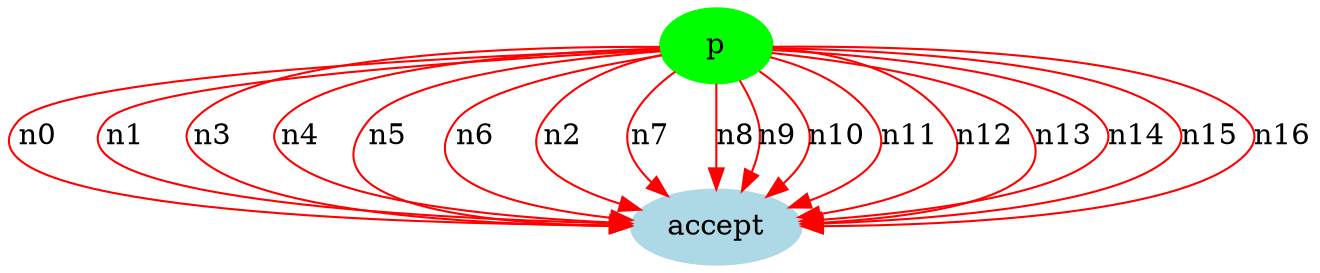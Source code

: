 digraph "WFA@0x7ffed78685d0" {
	2 -> 3 [color=red,label="n0"];
	2 -> 3 [color=red,label="n1"];
	2 -> 3 [color=red,label="n3"];
	2 -> 3 [color=red,label="n4"];
	2 -> 3 [color=red,label="n5"];
	2 -> 3 [color=red,label="n6"];
	2 -> 3 [color=red,label="n2"];
	2 -> 3 [color=red,label="n7"];
	2 -> 3 [color=red,label="n8"];
	2 -> 3 [color=red,label="n9"];
	2 -> 3 [color=red,label="n10"];
	2 -> 3 [color=red,label="n11"];
	2 -> 3 [color=red,label="n12"];
	2 -> 3 [color=red,label="n13"];
	2 -> 3 [color=red,label="n14"];
	2 -> 3 [color=red,label="n15"];
	2 -> 3 [color=red,label="n16"];
	3 [label="accept",color=lightblue,style=filled];
	2 [label="p",color=green,style=filled];
}

